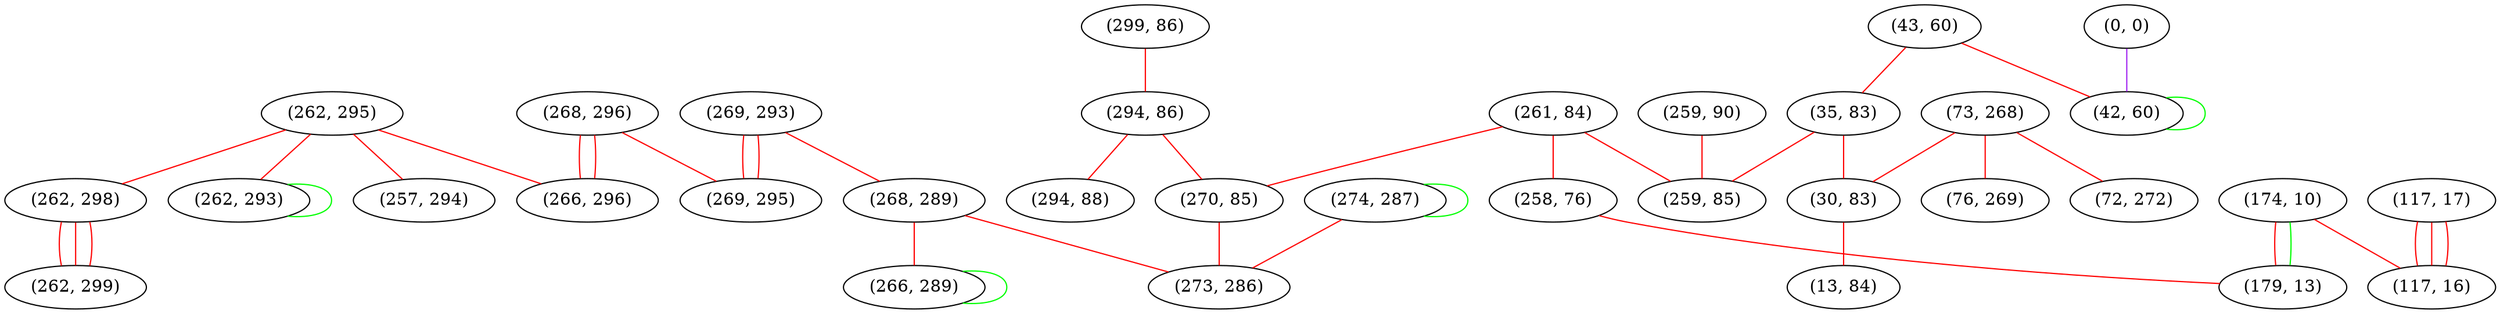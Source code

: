 graph "" {
"(262, 295)";
"(262, 298)";
"(43, 60)";
"(269, 293)";
"(299, 86)";
"(294, 86)";
"(259, 90)";
"(268, 296)";
"(268, 289)";
"(262, 299)";
"(261, 84)";
"(35, 83)";
"(270, 85)";
"(274, 287)";
"(73, 268)";
"(266, 296)";
"(0, 0)";
"(266, 289)";
"(259, 85)";
"(269, 295)";
"(258, 76)";
"(262, 293)";
"(117, 17)";
"(42, 60)";
"(174, 10)";
"(76, 269)";
"(273, 286)";
"(257, 294)";
"(294, 88)";
"(117, 16)";
"(179, 13)";
"(30, 83)";
"(13, 84)";
"(72, 272)";
"(262, 295)" -- "(266, 296)"  [color=red, key=0, weight=1];
"(262, 295)" -- "(262, 298)"  [color=red, key=0, weight=1];
"(262, 295)" -- "(257, 294)"  [color=red, key=0, weight=1];
"(262, 295)" -- "(262, 293)"  [color=red, key=0, weight=1];
"(262, 298)" -- "(262, 299)"  [color=red, key=0, weight=1];
"(262, 298)" -- "(262, 299)"  [color=red, key=1, weight=1];
"(262, 298)" -- "(262, 299)"  [color=red, key=2, weight=1];
"(43, 60)" -- "(35, 83)"  [color=red, key=0, weight=1];
"(43, 60)" -- "(42, 60)"  [color=red, key=0, weight=1];
"(269, 293)" -- "(269, 295)"  [color=red, key=0, weight=1];
"(269, 293)" -- "(269, 295)"  [color=red, key=1, weight=1];
"(269, 293)" -- "(268, 289)"  [color=red, key=0, weight=1];
"(299, 86)" -- "(294, 86)"  [color=red, key=0, weight=1];
"(294, 86)" -- "(294, 88)"  [color=red, key=0, weight=1];
"(294, 86)" -- "(270, 85)"  [color=red, key=0, weight=1];
"(259, 90)" -- "(259, 85)"  [color=red, key=0, weight=1];
"(268, 296)" -- "(266, 296)"  [color=red, key=0, weight=1];
"(268, 296)" -- "(266, 296)"  [color=red, key=1, weight=1];
"(268, 296)" -- "(269, 295)"  [color=red, key=0, weight=1];
"(268, 289)" -- "(273, 286)"  [color=red, key=0, weight=1];
"(268, 289)" -- "(266, 289)"  [color=red, key=0, weight=1];
"(261, 84)" -- "(258, 76)"  [color=red, key=0, weight=1];
"(261, 84)" -- "(270, 85)"  [color=red, key=0, weight=1];
"(261, 84)" -- "(259, 85)"  [color=red, key=0, weight=1];
"(35, 83)" -- "(30, 83)"  [color=red, key=0, weight=1];
"(35, 83)" -- "(259, 85)"  [color=red, key=0, weight=1];
"(270, 85)" -- "(273, 286)"  [color=red, key=0, weight=1];
"(274, 287)" -- "(274, 287)"  [color=green, key=0, weight=2];
"(274, 287)" -- "(273, 286)"  [color=red, key=0, weight=1];
"(73, 268)" -- "(30, 83)"  [color=red, key=0, weight=1];
"(73, 268)" -- "(76, 269)"  [color=red, key=0, weight=1];
"(73, 268)" -- "(72, 272)"  [color=red, key=0, weight=1];
"(0, 0)" -- "(42, 60)"  [color=purple, key=0, weight=4];
"(266, 289)" -- "(266, 289)"  [color=green, key=0, weight=2];
"(258, 76)" -- "(179, 13)"  [color=red, key=0, weight=1];
"(262, 293)" -- "(262, 293)"  [color=green, key=0, weight=2];
"(117, 17)" -- "(117, 16)"  [color=red, key=0, weight=1];
"(117, 17)" -- "(117, 16)"  [color=red, key=1, weight=1];
"(117, 17)" -- "(117, 16)"  [color=red, key=2, weight=1];
"(42, 60)" -- "(42, 60)"  [color=green, key=0, weight=2];
"(174, 10)" -- "(117, 16)"  [color=red, key=0, weight=1];
"(174, 10)" -- "(179, 13)"  [color=red, key=0, weight=1];
"(174, 10)" -- "(179, 13)"  [color=green, key=1, weight=2];
"(30, 83)" -- "(13, 84)"  [color=red, key=0, weight=1];
}
